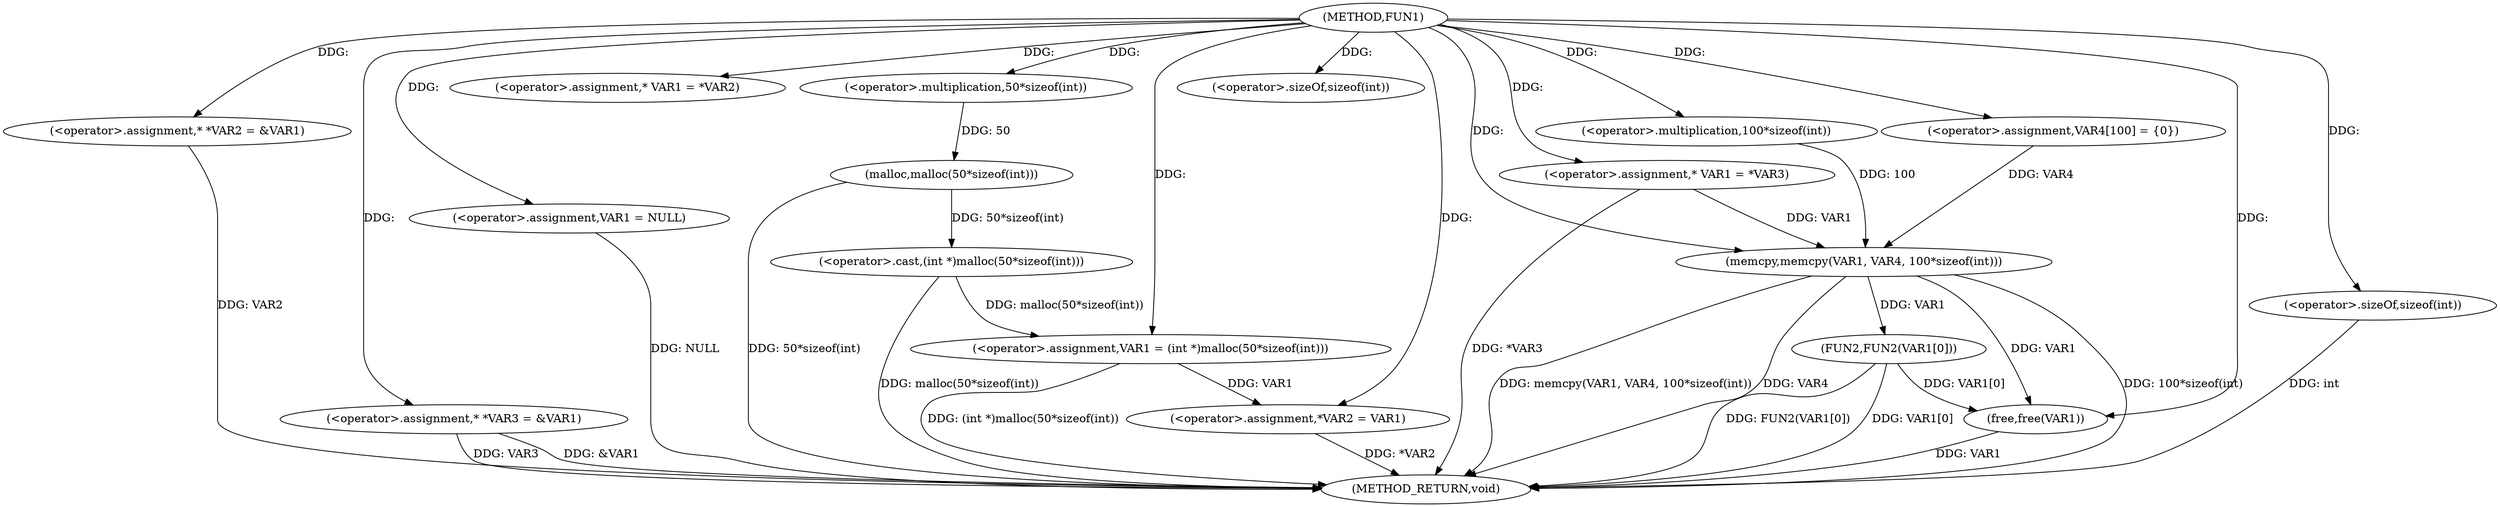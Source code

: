 digraph FUN1 {  
"1000100" [label = "(METHOD,FUN1)" ]
"1000158" [label = "(METHOD_RETURN,void)" ]
"1000104" [label = "(<operator>.assignment,* *VAR2 = &VAR1)" ]
"1000109" [label = "(<operator>.assignment,* *VAR3 = &VAR1)" ]
"1000113" [label = "(<operator>.assignment,VAR1 = NULL)" ]
"1000118" [label = "(<operator>.assignment,* VAR1 = *VAR2)" ]
"1000122" [label = "(<operator>.assignment,VAR1 = (int *)malloc(50*sizeof(int)))" ]
"1000124" [label = "(<operator>.cast,(int *)malloc(50*sizeof(int)))" ]
"1000126" [label = "(malloc,malloc(50*sizeof(int)))" ]
"1000127" [label = "(<operator>.multiplication,50*sizeof(int))" ]
"1000129" [label = "(<operator>.sizeOf,sizeof(int))" ]
"1000131" [label = "(<operator>.assignment,*VAR2 = VAR1)" ]
"1000137" [label = "(<operator>.assignment,* VAR1 = *VAR3)" ]
"1000143" [label = "(<operator>.assignment,VAR4[100] = {0})" ]
"1000145" [label = "(memcpy,memcpy(VAR1, VAR4, 100*sizeof(int)))" ]
"1000148" [label = "(<operator>.multiplication,100*sizeof(int))" ]
"1000150" [label = "(<operator>.sizeOf,sizeof(int))" ]
"1000152" [label = "(FUN2,FUN2(VAR1[0]))" ]
"1000156" [label = "(free,free(VAR1))" ]
  "1000124" -> "1000158"  [ label = "DDG: malloc(50*sizeof(int))"] 
  "1000150" -> "1000158"  [ label = "DDG: int"] 
  "1000156" -> "1000158"  [ label = "DDG: VAR1"] 
  "1000104" -> "1000158"  [ label = "DDG: VAR2"] 
  "1000152" -> "1000158"  [ label = "DDG: FUN2(VAR1[0])"] 
  "1000113" -> "1000158"  [ label = "DDG: NULL"] 
  "1000145" -> "1000158"  [ label = "DDG: 100*sizeof(int)"] 
  "1000131" -> "1000158"  [ label = "DDG: *VAR2"] 
  "1000137" -> "1000158"  [ label = "DDG: *VAR3"] 
  "1000126" -> "1000158"  [ label = "DDG: 50*sizeof(int)"] 
  "1000152" -> "1000158"  [ label = "DDG: VAR1[0]"] 
  "1000109" -> "1000158"  [ label = "DDG: VAR3"] 
  "1000145" -> "1000158"  [ label = "DDG: memcpy(VAR1, VAR4, 100*sizeof(int))"] 
  "1000145" -> "1000158"  [ label = "DDG: VAR4"] 
  "1000109" -> "1000158"  [ label = "DDG: &VAR1"] 
  "1000122" -> "1000158"  [ label = "DDG: (int *)malloc(50*sizeof(int))"] 
  "1000100" -> "1000104"  [ label = "DDG: "] 
  "1000100" -> "1000109"  [ label = "DDG: "] 
  "1000100" -> "1000113"  [ label = "DDG: "] 
  "1000100" -> "1000118"  [ label = "DDG: "] 
  "1000124" -> "1000122"  [ label = "DDG: malloc(50*sizeof(int))"] 
  "1000100" -> "1000122"  [ label = "DDG: "] 
  "1000126" -> "1000124"  [ label = "DDG: 50*sizeof(int)"] 
  "1000127" -> "1000126"  [ label = "DDG: 50"] 
  "1000100" -> "1000127"  [ label = "DDG: "] 
  "1000100" -> "1000129"  [ label = "DDG: "] 
  "1000122" -> "1000131"  [ label = "DDG: VAR1"] 
  "1000100" -> "1000131"  [ label = "DDG: "] 
  "1000100" -> "1000137"  [ label = "DDG: "] 
  "1000100" -> "1000143"  [ label = "DDG: "] 
  "1000137" -> "1000145"  [ label = "DDG: VAR1"] 
  "1000100" -> "1000145"  [ label = "DDG: "] 
  "1000143" -> "1000145"  [ label = "DDG: VAR4"] 
  "1000148" -> "1000145"  [ label = "DDG: 100"] 
  "1000100" -> "1000148"  [ label = "DDG: "] 
  "1000100" -> "1000150"  [ label = "DDG: "] 
  "1000145" -> "1000152"  [ label = "DDG: VAR1"] 
  "1000152" -> "1000156"  [ label = "DDG: VAR1[0]"] 
  "1000145" -> "1000156"  [ label = "DDG: VAR1"] 
  "1000100" -> "1000156"  [ label = "DDG: "] 
}
